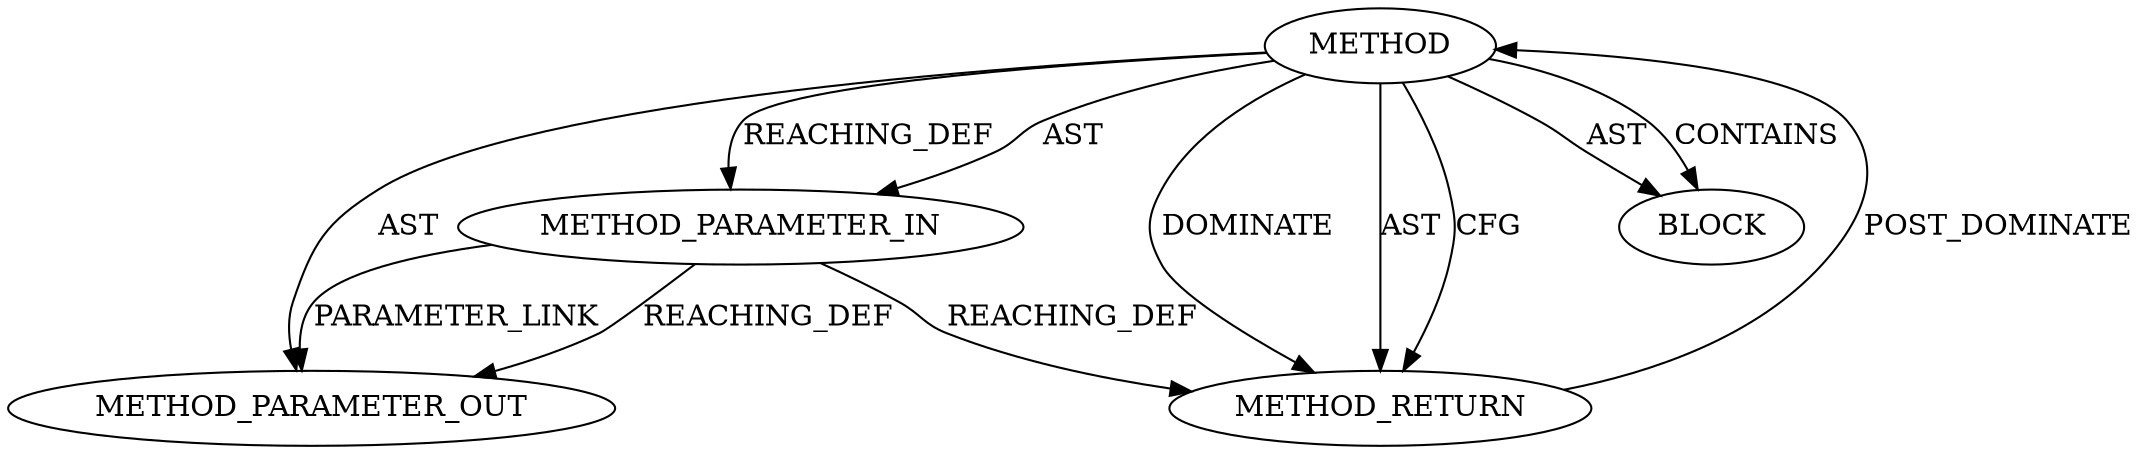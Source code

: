 digraph {
  20076 [label=METHOD AST_PARENT_TYPE="NAMESPACE_BLOCK" AST_PARENT_FULL_NAME="<global>" ORDER=0 CODE="<empty>" FULL_NAME="sg_page" IS_EXTERNAL=true FILENAME="<empty>" SIGNATURE="" NAME="sg_page"]
  22038 [label=METHOD_PARAMETER_OUT ORDER=1 CODE="p1" IS_VARIADIC=false TYPE_FULL_NAME="ANY" EVALUATION_STRATEGY="BY_VALUE" INDEX=1 NAME="p1"]
  20077 [label=METHOD_PARAMETER_IN ORDER=1 CODE="p1" IS_VARIADIC=false TYPE_FULL_NAME="ANY" EVALUATION_STRATEGY="BY_VALUE" INDEX=1 NAME="p1"]
  20079 [label=METHOD_RETURN ORDER=2 CODE="RET" TYPE_FULL_NAME="ANY" EVALUATION_STRATEGY="BY_VALUE"]
  20078 [label=BLOCK ORDER=1 ARGUMENT_INDEX=1 CODE="<empty>" TYPE_FULL_NAME="ANY"]
  20077 -> 22038 [label=PARAMETER_LINK ]
  20077 -> 22038 [label=REACHING_DEF VARIABLE="p1"]
  20076 -> 20078 [label=AST ]
  20076 -> 22038 [label=AST ]
  20076 -> 20078 [label=CONTAINS ]
  20076 -> 20077 [label=REACHING_DEF VARIABLE=""]
  20076 -> 20079 [label=DOMINATE ]
  20076 -> 20077 [label=AST ]
  20076 -> 20079 [label=AST ]
  20076 -> 20079 [label=CFG ]
  20077 -> 20079 [label=REACHING_DEF VARIABLE="p1"]
  20079 -> 20076 [label=POST_DOMINATE ]
}
